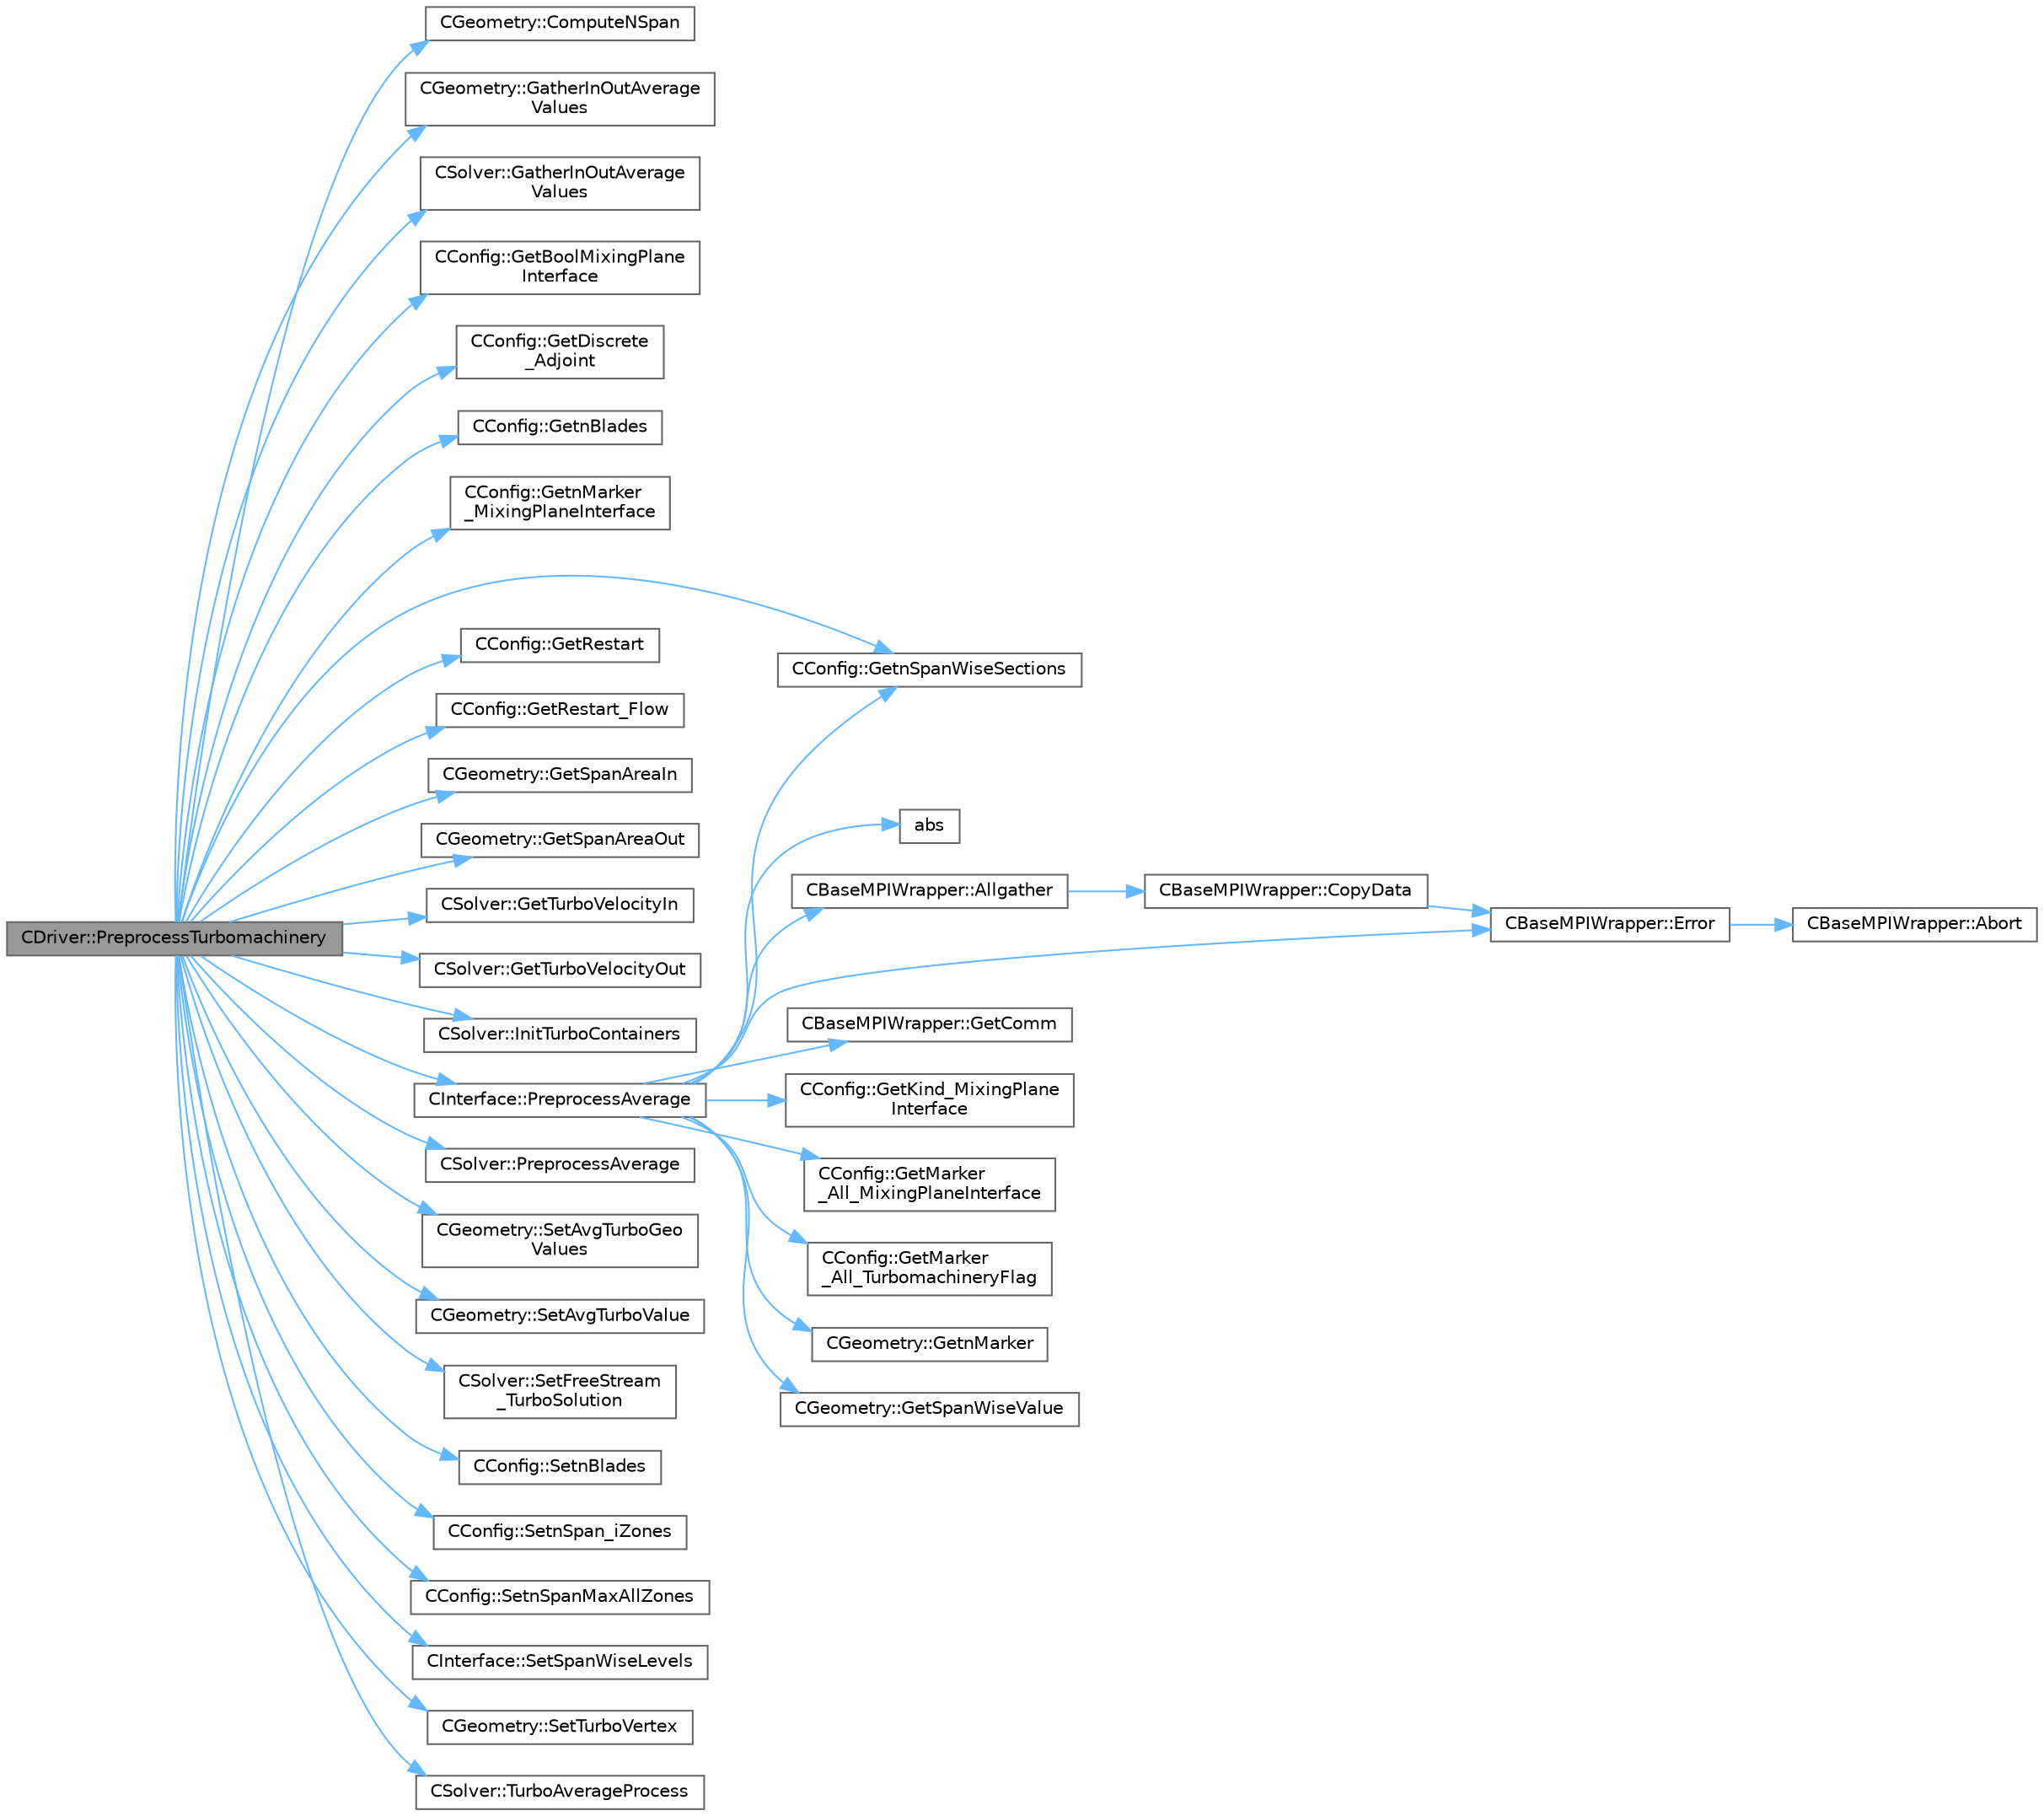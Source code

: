 digraph "CDriver::PreprocessTurbomachinery"
{
 // LATEX_PDF_SIZE
  bgcolor="transparent";
  edge [fontname=Helvetica,fontsize=10,labelfontname=Helvetica,labelfontsize=10];
  node [fontname=Helvetica,fontsize=10,shape=box,height=0.2,width=0.4];
  rankdir="LR";
  Node1 [id="Node000001",label="CDriver::PreprocessTurbomachinery",height=0.2,width=0.4,color="gray40", fillcolor="grey60", style="filled", fontcolor="black",tooltip="Initiate value for static mesh movement such as the gridVel for the ROTATING frame."];
  Node1 -> Node2 [id="edge1_Node000001_Node000002",color="steelblue1",style="solid",tooltip=" "];
  Node2 [id="Node000002",label="CGeometry::ComputeNSpan",height=0.2,width=0.4,color="grey40", fillcolor="white", style="filled",URL="$classCGeometry.html#acea6eef78428e64b1c915ab9851168ef",tooltip="Computes the N span."];
  Node1 -> Node3 [id="edge2_Node000001_Node000003",color="steelblue1",style="solid",tooltip=" "];
  Node3 [id="Node000003",label="CGeometry::GatherInOutAverage\lValues",height=0.2,width=0.4,color="grey40", fillcolor="white", style="filled",URL="$classCGeometry.html#af425cb823fc4d19fda019978ca184f78",tooltip="A virtual member."];
  Node1 -> Node4 [id="edge3_Node000001_Node000004",color="steelblue1",style="solid",tooltip=" "];
  Node4 [id="Node000004",label="CSolver::GatherInOutAverage\lValues",height=0.2,width=0.4,color="grey40", fillcolor="white", style="filled",URL="$classCSolver.html#a9caeacb361fb229a4800c188613f231e",tooltip="virtual member."];
  Node1 -> Node5 [id="edge4_Node000001_Node000005",color="steelblue1",style="solid",tooltip=" "];
  Node5 [id="Node000005",label="CConfig::GetBoolMixingPlane\lInterface",height=0.2,width=0.4,color="grey40", fillcolor="white", style="filled",URL="$classCConfig.html#a806110e366563de7052d9baeca1701b8",tooltip="Verify if there is mixing plane interface specified from config file."];
  Node1 -> Node6 [id="edge5_Node000001_Node000006",color="steelblue1",style="solid",tooltip=" "];
  Node6 [id="Node000006",label="CConfig::GetDiscrete\l_Adjoint",height=0.2,width=0.4,color="grey40", fillcolor="white", style="filled",URL="$classCConfig.html#ab3928c4e6debcf50dcd0d38985f6980c",tooltip="Get the indicator whether we are solving an discrete adjoint problem."];
  Node1 -> Node7 [id="edge6_Node000001_Node000007",color="steelblue1",style="solid",tooltip=" "];
  Node7 [id="Node000007",label="CConfig::GetnBlades",height=0.2,width=0.4,color="grey40", fillcolor="white", style="filled",URL="$classCConfig.html#aaf9e002178dcad68606abaef15d6bf8e",tooltip="number Turbomachinery blades computed using the pitch information."];
  Node1 -> Node8 [id="edge7_Node000001_Node000008",color="steelblue1",style="solid",tooltip=" "];
  Node8 [id="Node000008",label="CConfig::GetnMarker\l_MixingPlaneInterface",height=0.2,width=0.4,color="grey40", fillcolor="white", style="filled",URL="$classCConfig.html#a38277e9b0c9252428b03869b4c3c9ca6",tooltip="number mixing plane interface specified from config file."];
  Node1 -> Node9 [id="edge8_Node000001_Node000009",color="steelblue1",style="solid",tooltip=" "];
  Node9 [id="Node000009",label="CConfig::GetnSpanWiseSections",height=0.2,width=0.4,color="grey40", fillcolor="white", style="filled",URL="$classCConfig.html#a50c6d8787325e09d732ecb9c4af96e93",tooltip="number span-wise sections to compute 3D BC and performance for turbomachinery."];
  Node1 -> Node10 [id="edge9_Node000001_Node000010",color="steelblue1",style="solid",tooltip=" "];
  Node10 [id="Node000010",label="CConfig::GetRestart",height=0.2,width=0.4,color="grey40", fillcolor="white", style="filled",URL="$classCConfig.html#ae55bdae4e8b4e61fd07a857005cc6799",tooltip="Provides the restart information."];
  Node1 -> Node11 [id="edge10_Node000001_Node000011",color="steelblue1",style="solid",tooltip=" "];
  Node11 [id="Node000011",label="CConfig::GetRestart_Flow",height=0.2,width=0.4,color="grey40", fillcolor="white", style="filled",URL="$classCConfig.html#adcabc4f6a112bad643edb968a79e6866",tooltip="For some problems like adjoint or the linearized equations it is necessary to restart the flow soluti..."];
  Node1 -> Node12 [id="edge11_Node000001_Node000012",color="steelblue1",style="solid",tooltip=" "];
  Node12 [id="Node000012",label="CGeometry::GetSpanAreaIn",height=0.2,width=0.4,color="grey40", fillcolor="white", style="filled",URL="$classCGeometry.html#a5a1e2a948ab36482c9721b6b24f6d018",tooltip="Get the value of the inflow area at each span."];
  Node1 -> Node13 [id="edge12_Node000001_Node000013",color="steelblue1",style="solid",tooltip=" "];
  Node13 [id="Node000013",label="CGeometry::GetSpanAreaOut",height=0.2,width=0.4,color="grey40", fillcolor="white", style="filled",URL="$classCGeometry.html#a85819fe72a6cc1f86b07cb9ebcfe8342",tooltip="Get the value of the outflow area at each span."];
  Node1 -> Node14 [id="edge13_Node000001_Node000014",color="steelblue1",style="solid",tooltip=" "];
  Node14 [id="Node000014",label="CSolver::GetTurboVelocityIn",height=0.2,width=0.4,color="grey40", fillcolor="white", style="filled",URL="$classCSolver.html#a90847cbafec64b1409885814d89f0181",tooltip="A virtual member."];
  Node1 -> Node15 [id="edge14_Node000001_Node000015",color="steelblue1",style="solid",tooltip=" "];
  Node15 [id="Node000015",label="CSolver::GetTurboVelocityOut",height=0.2,width=0.4,color="grey40", fillcolor="white", style="filled",URL="$classCSolver.html#a91e3d6af5009389eaad6264599d7d84d",tooltip="A virtual member."];
  Node1 -> Node16 [id="edge15_Node000001_Node000016",color="steelblue1",style="solid",tooltip=" "];
  Node16 [id="Node000016",label="CSolver::InitTurboContainers",height=0.2,width=0.4,color="grey40", fillcolor="white", style="filled",URL="$classCSolver.html#a08c9b947c5225e3da7299583a57efc9b",tooltip="A virtual member."];
  Node1 -> Node17 [id="edge16_Node000001_Node000017",color="steelblue1",style="solid",tooltip=" "];
  Node17 [id="Node000017",label="CInterface::PreprocessAverage",height=0.2,width=0.4,color="grey40", fillcolor="white", style="filled",URL="$classCInterface.html#af95e8a2dd934d6abb49081e4e22439e9",tooltip="Transfer pre-processing for the mixing plane inteface."];
  Node17 -> Node18 [id="edge17_Node000017_Node000018",color="steelblue1",style="solid",tooltip=" "];
  Node18 [id="Node000018",label="abs",height=0.2,width=0.4,color="grey40", fillcolor="white", style="filled",URL="$group__SIMD.html#gaf7650d08e2a58ed700276ddc70f72f96",tooltip=" "];
  Node17 -> Node19 [id="edge18_Node000017_Node000019",color="steelblue1",style="solid",tooltip=" "];
  Node19 [id="Node000019",label="CBaseMPIWrapper::Allgather",height=0.2,width=0.4,color="grey40", fillcolor="white", style="filled",URL="$classCBaseMPIWrapper.html#a137ef06ade0c4f94d2a61f9b8817b6a7",tooltip=" "];
  Node19 -> Node20 [id="edge19_Node000019_Node000020",color="steelblue1",style="solid",tooltip=" "];
  Node20 [id="Node000020",label="CBaseMPIWrapper::CopyData",height=0.2,width=0.4,color="grey40", fillcolor="white", style="filled",URL="$classCBaseMPIWrapper.html#a3c28692a4cab67ad0f81d18273db3d23",tooltip=" "];
  Node20 -> Node21 [id="edge20_Node000020_Node000021",color="steelblue1",style="solid",tooltip=" "];
  Node21 [id="Node000021",label="CBaseMPIWrapper::Error",height=0.2,width=0.4,color="grey40", fillcolor="white", style="filled",URL="$classCBaseMPIWrapper.html#a04457c47629bda56704e6a8804833eeb",tooltip=" "];
  Node21 -> Node22 [id="edge21_Node000021_Node000022",color="steelblue1",style="solid",tooltip=" "];
  Node22 [id="Node000022",label="CBaseMPIWrapper::Abort",height=0.2,width=0.4,color="grey40", fillcolor="white", style="filled",URL="$classCBaseMPIWrapper.html#af7297d861dca86b45cf561b6ab642e8f",tooltip=" "];
  Node17 -> Node21 [id="edge22_Node000017_Node000021",color="steelblue1",style="solid",tooltip=" "];
  Node17 -> Node23 [id="edge23_Node000017_Node000023",color="steelblue1",style="solid",tooltip=" "];
  Node23 [id="Node000023",label="CBaseMPIWrapper::GetComm",height=0.2,width=0.4,color="grey40", fillcolor="white", style="filled",URL="$classCBaseMPIWrapper.html#a8154391fc3522954802889d81d4ef5da",tooltip=" "];
  Node17 -> Node24 [id="edge24_Node000017_Node000024",color="steelblue1",style="solid",tooltip=" "];
  Node24 [id="Node000024",label="CConfig::GetKind_MixingPlane\lInterface",height=0.2,width=0.4,color="grey40", fillcolor="white", style="filled",URL="$classCConfig.html#a920fbf29e43f3e296c1b812f9d8bf82a",tooltip="Get the kind of mixing process for averaging quantities at the boundaries."];
  Node17 -> Node25 [id="edge25_Node000017_Node000025",color="steelblue1",style="solid",tooltip=" "];
  Node25 [id="Node000025",label="CConfig::GetMarker\l_All_MixingPlaneInterface",height=0.2,width=0.4,color="grey40", fillcolor="white", style="filled",URL="$classCConfig.html#a79a211ef7e741205f476798d1f144910",tooltip="Get the MixingPlane interface information for a marker val_marker."];
  Node17 -> Node26 [id="edge26_Node000017_Node000026",color="steelblue1",style="solid",tooltip=" "];
  Node26 [id="Node000026",label="CConfig::GetMarker\l_All_TurbomachineryFlag",height=0.2,width=0.4,color="grey40", fillcolor="white", style="filled",URL="$classCConfig.html#ae92ecce81d1a01aff7bb2df3c525f61c",tooltip="Get the Turbomachinery flag information for a marker val_marker."];
  Node17 -> Node27 [id="edge27_Node000017_Node000027",color="steelblue1",style="solid",tooltip=" "];
  Node27 [id="Node000027",label="CGeometry::GetnMarker",height=0.2,width=0.4,color="grey40", fillcolor="white", style="filled",URL="$classCGeometry.html#ad2f9fe832b72d5a032d709d25879bbd2",tooltip="Get number of markers."];
  Node17 -> Node9 [id="edge28_Node000017_Node000009",color="steelblue1",style="solid",tooltip=" "];
  Node17 -> Node28 [id="edge29_Node000017_Node000028",color="steelblue1",style="solid",tooltip=" "];
  Node28 [id="Node000028",label="CGeometry::GetSpanWiseValue",height=0.2,width=0.4,color="grey40", fillcolor="white", style="filled",URL="$classCGeometry.html#a8c79c9481023b0e3d3e30244d435a99f",tooltip="Get number of vertices."];
  Node1 -> Node29 [id="edge30_Node000001_Node000029",color="steelblue1",style="solid",tooltip=" "];
  Node29 [id="Node000029",label="CSolver::PreprocessAverage",height=0.2,width=0.4,color="grey40", fillcolor="white", style="filled",URL="$classCSolver.html#a94843953e17e4f14353806d43e73231d",tooltip="virtual member."];
  Node1 -> Node30 [id="edge31_Node000001_Node000030",color="steelblue1",style="solid",tooltip=" "];
  Node30 [id="Node000030",label="CGeometry::SetAvgTurboGeo\lValues",height=0.2,width=0.4,color="grey40", fillcolor="white", style="filled",URL="$classCGeometry.html#acfca152d8de902a7e8bf9e9a56db865c",tooltip="Store all the turboperformance in the solver in ZONE_0."];
  Node1 -> Node31 [id="edge32_Node000001_Node000031",color="steelblue1",style="solid",tooltip=" "];
  Node31 [id="Node000031",label="CGeometry::SetAvgTurboValue",height=0.2,width=0.4,color="grey40", fillcolor="white", style="filled",URL="$classCGeometry.html#a8dafe9f2c5570e714bb06ff7558be4b3",tooltip="A virtual member."];
  Node1 -> Node32 [id="edge33_Node000001_Node000032",color="steelblue1",style="solid",tooltip=" "];
  Node32 [id="Node000032",label="CSolver::SetFreeStream\l_TurboSolution",height=0.2,width=0.4,color="grey40", fillcolor="white", style="filled",URL="$classCSolver.html#af61ba2ef0d78622ce253b076a2148d0b",tooltip="A virtual member."];
  Node1 -> Node33 [id="edge34_Node000001_Node000033",color="steelblue1",style="solid",tooltip=" "];
  Node33 [id="Node000033",label="CConfig::SetnBlades",height=0.2,width=0.4,color="grey40", fillcolor="white", style="filled",URL="$classCConfig.html#ad320271639c6c6dbe95246c3d53a4cea",tooltip="number Turbomachinery blades computed using the pitch information."];
  Node1 -> Node34 [id="edge35_Node000001_Node000034",color="steelblue1",style="solid",tooltip=" "];
  Node34 [id="Node000034",label="CConfig::SetnSpan_iZones",height=0.2,width=0.4,color="grey40", fillcolor="white", style="filled",URL="$classCConfig.html#a593b8e297821bdfc5f518df1fb277dbe",tooltip="set number span-wise sections to compute 3D BC and performance for turbomachinery."];
  Node1 -> Node35 [id="edge36_Node000001_Node000035",color="steelblue1",style="solid",tooltip=" "];
  Node35 [id="Node000035",label="CConfig::SetnSpanMaxAllZones",height=0.2,width=0.4,color="grey40", fillcolor="white", style="filled",URL="$classCConfig.html#a47425b37bca6ed784600e142d9297ca4",tooltip="set number of maximum span-wise sections among all zones ."];
  Node1 -> Node36 [id="edge37_Node000001_Node000036",color="steelblue1",style="solid",tooltip=" "];
  Node36 [id="Node000036",label="CInterface::SetSpanWiseLevels",height=0.2,width=0.4,color="grey40", fillcolor="white", style="filled",URL="$classCInterface.html#afbfcc3a7a6cbcff075d02cd2c09ddef9",tooltip="A virtual member."];
  Node1 -> Node37 [id="edge38_Node000001_Node000037",color="steelblue1",style="solid",tooltip=" "];
  Node37 [id="Node000037",label="CGeometry::SetTurboVertex",height=0.2,width=0.4,color="grey40", fillcolor="white", style="filled",URL="$classCGeometry.html#a4eca49ebf8f583f19e6908f8f8d9db1a",tooltip="Set vertices for turbomachinery problems."];
  Node1 -> Node38 [id="edge39_Node000001_Node000038",color="steelblue1",style="solid",tooltip=" "];
  Node38 [id="Node000038",label="CSolver::TurboAverageProcess",height=0.2,width=0.4,color="grey40", fillcolor="white", style="filled",URL="$classCSolver.html#a03b1a06a1f51aad967ea647e4ebb6f7e",tooltip="virtual member."];
}
